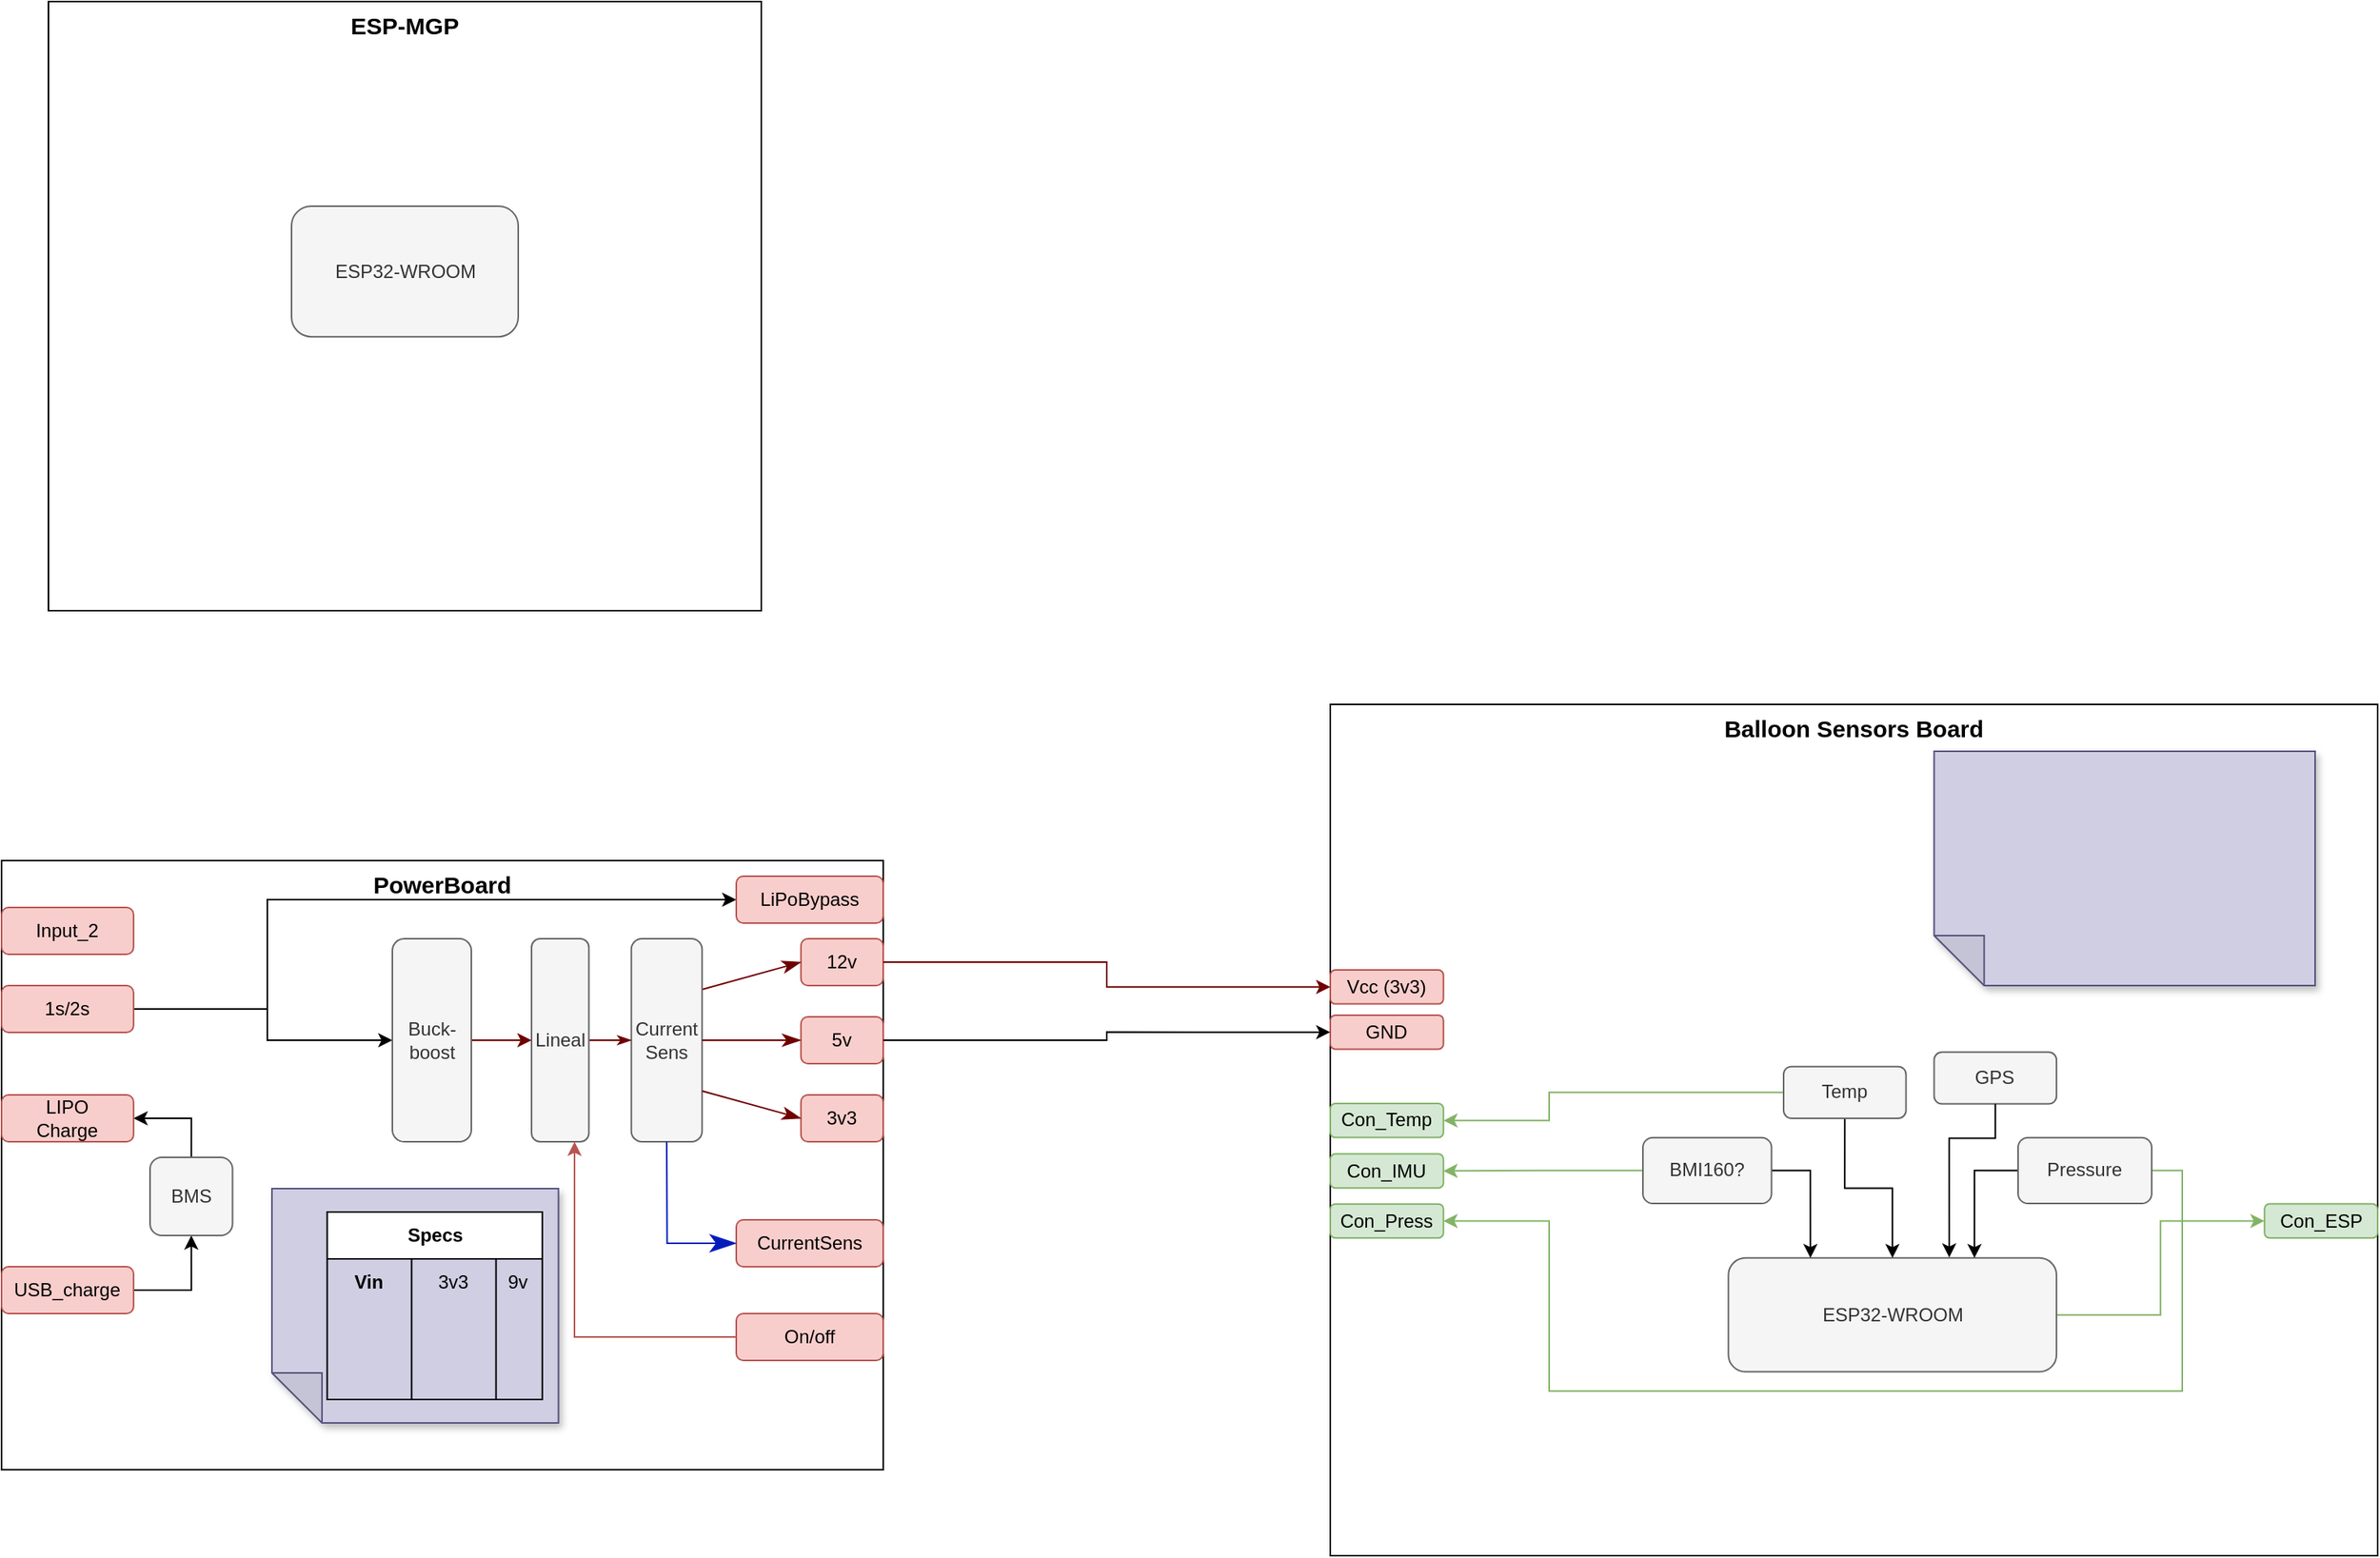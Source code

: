 <mxfile version="26.0.6">
  <diagram name="Página-1" id="_Sv5wxoxGiEBnnmKEgO5">
    <mxGraphModel dx="804" dy="763" grid="1" gridSize="10" guides="1" tooltips="1" connect="1" arrows="1" fold="1" page="1" pageScale="1" pageWidth="827" pageHeight="1169" math="0" shadow="0">
      <root>
        <mxCell id="0" />
        <mxCell id="1" parent="0" />
        <mxCell id="KHOGRtN9GVb-2NgCM7DF-1" value="ESP-MGP" style="rounded=0;whiteSpace=wrap;html=1;container=1;verticalAlign=top;fontStyle=1;fontSize=15;" parent="1" vertex="1">
          <mxGeometry x="130" y="390" width="456" height="390" as="geometry">
            <mxRectangle x="174" y="370" width="156" height="70" as="alternateBounds" />
          </mxGeometry>
        </mxCell>
        <mxCell id="KHOGRtN9GVb-2NgCM7DF-2" value="ESP32-WROOM" style="rounded=1;whiteSpace=wrap;html=1;fillColor=#f5f5f5;fontColor=#333333;strokeColor=#666666;" parent="KHOGRtN9GVb-2NgCM7DF-1" vertex="1">
          <mxGeometry x="155.5" y="131.0" width="145" height="83.57" as="geometry" />
        </mxCell>
        <mxCell id="KHOGRtN9GVb-2NgCM7DF-5" value="Balloon Sensors Board" style="rounded=0;whiteSpace=wrap;html=1;container=1;verticalAlign=top;fontStyle=1;fontSize=15;" parent="1" vertex="1">
          <mxGeometry x="950" y="840" width="669.998" height="545" as="geometry">
            <mxRectangle x="950" y="840" width="156" height="70" as="alternateBounds" />
          </mxGeometry>
        </mxCell>
        <mxCell id="NrRrMDuBuzDlIkQx-AGs-1" style="edgeStyle=orthogonalEdgeStyle;rounded=0;orthogonalLoop=1;jettySize=auto;html=1;exitX=1;exitY=0.5;exitDx=0;exitDy=0;entryX=0;entryY=0.5;entryDx=0;entryDy=0;fillColor=#d5e8d4;strokeColor=#82b366;" parent="KHOGRtN9GVb-2NgCM7DF-5" source="KHOGRtN9GVb-2NgCM7DF-6" target="KHOGRtN9GVb-2NgCM7DF-26" edge="1">
          <mxGeometry relative="1" as="geometry" />
        </mxCell>
        <mxCell id="KHOGRtN9GVb-2NgCM7DF-6" value="ESP32-WROOM" style="rounded=1;whiteSpace=wrap;html=1;fillColor=#f5f5f5;fontColor=#333333;strokeColor=#666666;" parent="KHOGRtN9GVb-2NgCM7DF-5" vertex="1">
          <mxGeometry x="254.679" y="354.432" width="209.868" height="72.856" as="geometry" />
        </mxCell>
        <mxCell id="KHOGRtN9GVb-2NgCM7DF-12" style="edgeStyle=orthogonalEdgeStyle;rounded=0;orthogonalLoop=1;jettySize=auto;html=1;exitX=1;exitY=0.5;exitDx=0;exitDy=0;entryX=0.25;entryY=0;entryDx=0;entryDy=0;" parent="KHOGRtN9GVb-2NgCM7DF-5" source="KHOGRtN9GVb-2NgCM7DF-11" target="KHOGRtN9GVb-2NgCM7DF-6" edge="1">
          <mxGeometry relative="1" as="geometry">
            <Array as="points">
              <mxPoint x="307" y="298.563" />
            </Array>
          </mxGeometry>
        </mxCell>
        <mxCell id="KHOGRtN9GVb-2NgCM7DF-21" style="edgeStyle=orthogonalEdgeStyle;rounded=0;orthogonalLoop=1;jettySize=auto;html=1;exitX=0;exitY=0.5;exitDx=0;exitDy=0;entryX=1;entryY=0.5;entryDx=0;entryDy=0;fillColor=#d5e8d4;strokeColor=#82b366;" parent="KHOGRtN9GVb-2NgCM7DF-5" source="KHOGRtN9GVb-2NgCM7DF-11" target="KHOGRtN9GVb-2NgCM7DF-17" edge="1">
          <mxGeometry relative="1" as="geometry" />
        </mxCell>
        <mxCell id="KHOGRtN9GVb-2NgCM7DF-11" value="BMI160?" style="rounded=1;whiteSpace=wrap;html=1;fillColor=#f5f5f5;fontColor=#333333;strokeColor=#666666;" parent="KHOGRtN9GVb-2NgCM7DF-5" vertex="1">
          <mxGeometry x="200" y="277.313" width="82.25" height="42.245" as="geometry" />
        </mxCell>
        <mxCell id="KHOGRtN9GVb-2NgCM7DF-15" style="edgeStyle=orthogonalEdgeStyle;rounded=0;orthogonalLoop=1;jettySize=auto;html=1;exitX=0.5;exitY=1;exitDx=0;exitDy=0;entryX=0.5;entryY=0;entryDx=0;entryDy=0;" parent="KHOGRtN9GVb-2NgCM7DF-5" source="KHOGRtN9GVb-2NgCM7DF-13" target="KHOGRtN9GVb-2NgCM7DF-6" edge="1">
          <mxGeometry relative="1" as="geometry" />
        </mxCell>
        <mxCell id="KHOGRtN9GVb-2NgCM7DF-22" style="edgeStyle=orthogonalEdgeStyle;rounded=0;orthogonalLoop=1;jettySize=auto;html=1;exitX=0;exitY=0.5;exitDx=0;exitDy=0;entryX=1;entryY=0.5;entryDx=0;entryDy=0;fillColor=#d5e8d4;strokeColor=#82b366;" parent="KHOGRtN9GVb-2NgCM7DF-5" source="KHOGRtN9GVb-2NgCM7DF-13" target="KHOGRtN9GVb-2NgCM7DF-18" edge="1">
          <mxGeometry relative="1" as="geometry">
            <Array as="points">
              <mxPoint x="140" y="248.6" />
              <mxPoint x="140" y="266.6" />
            </Array>
          </mxGeometry>
        </mxCell>
        <mxCell id="KHOGRtN9GVb-2NgCM7DF-13" value="Temp" style="rounded=1;whiteSpace=wrap;html=1;fillColor=#f5f5f5;fontColor=#333333;strokeColor=#666666;" parent="KHOGRtN9GVb-2NgCM7DF-5" vertex="1">
          <mxGeometry x="290" y="231.872" width="78.28" height="33.09" as="geometry" />
        </mxCell>
        <mxCell id="KHOGRtN9GVb-2NgCM7DF-16" style="edgeStyle=orthogonalEdgeStyle;rounded=0;orthogonalLoop=1;jettySize=auto;html=1;exitX=0;exitY=0.5;exitDx=0;exitDy=0;entryX=0.75;entryY=0;entryDx=0;entryDy=0;" parent="KHOGRtN9GVb-2NgCM7DF-5" source="KHOGRtN9GVb-2NgCM7DF-14" target="KHOGRtN9GVb-2NgCM7DF-6" edge="1">
          <mxGeometry relative="1" as="geometry">
            <Array as="points">
              <mxPoint x="412" y="298.563" />
            </Array>
          </mxGeometry>
        </mxCell>
        <mxCell id="KHOGRtN9GVb-2NgCM7DF-23" style="edgeStyle=orthogonalEdgeStyle;rounded=0;orthogonalLoop=1;jettySize=auto;html=1;exitX=1;exitY=0.5;exitDx=0;exitDy=0;entryX=1;entryY=0.5;entryDx=0;entryDy=0;fillColor=#d5e8d4;strokeColor=#82b366;" parent="KHOGRtN9GVb-2NgCM7DF-5" source="KHOGRtN9GVb-2NgCM7DF-14" target="KHOGRtN9GVb-2NgCM7DF-19" edge="1">
          <mxGeometry relative="1" as="geometry">
            <Array as="points">
              <mxPoint x="545" y="298.6" />
              <mxPoint x="545" y="439.6" />
              <mxPoint x="140" y="439.6" />
              <mxPoint x="140" y="330.6" />
            </Array>
          </mxGeometry>
        </mxCell>
        <mxCell id="KHOGRtN9GVb-2NgCM7DF-14" value="Pressure" style="rounded=1;whiteSpace=wrap;html=1;fillColor=#f5f5f5;fontColor=#333333;strokeColor=#666666;" parent="KHOGRtN9GVb-2NgCM7DF-5" vertex="1">
          <mxGeometry x="440" y="277.313" width="85.45" height="42.245" as="geometry" />
        </mxCell>
        <mxCell id="KHOGRtN9GVb-2NgCM7DF-17" value="Con_IMU" style="rounded=1;whiteSpace=wrap;html=1;fillColor=#d5e8d4;strokeColor=#82b366;" parent="KHOGRtN9GVb-2NgCM7DF-5" vertex="1">
          <mxGeometry y="287.8" width="72.368" height="21.795" as="geometry" />
        </mxCell>
        <mxCell id="KHOGRtN9GVb-2NgCM7DF-18" value="Con_Temp" style="rounded=1;whiteSpace=wrap;html=1;fillColor=#d5e8d4;strokeColor=#82b366;" parent="KHOGRtN9GVb-2NgCM7DF-5" vertex="1">
          <mxGeometry y="255.515" width="72.368" height="21.795" as="geometry" />
        </mxCell>
        <mxCell id="KHOGRtN9GVb-2NgCM7DF-19" value="Con_Press" style="rounded=1;whiteSpace=wrap;html=1;fillColor=#d5e8d4;strokeColor=#82b366;" parent="KHOGRtN9GVb-2NgCM7DF-5" vertex="1">
          <mxGeometry y="319.815" width="72.368" height="21.795" as="geometry" />
        </mxCell>
        <mxCell id="KHOGRtN9GVb-2NgCM7DF-24" value="Vcc (3v3)" style="rounded=1;whiteSpace=wrap;html=1;fillColor=#f8cecc;strokeColor=#b85450;" parent="KHOGRtN9GVb-2NgCM7DF-5" vertex="1">
          <mxGeometry y="170.003" width="72.368" height="21.795" as="geometry" />
        </mxCell>
        <mxCell id="KHOGRtN9GVb-2NgCM7DF-25" value="GND" style="rounded=1;whiteSpace=wrap;html=1;fillColor=#f8cecc;strokeColor=#b85450;" parent="KHOGRtN9GVb-2NgCM7DF-5" vertex="1">
          <mxGeometry y="198.939" width="72.368" height="21.795" as="geometry" />
        </mxCell>
        <mxCell id="KHOGRtN9GVb-2NgCM7DF-26" value="Con_ESP" style="rounded=1;whiteSpace=wrap;html=1;fillColor=#d5e8d4;strokeColor=#82b366;" parent="KHOGRtN9GVb-2NgCM7DF-5" vertex="1">
          <mxGeometry x="597.63" y="319.812" width="72.368" height="21.795" as="geometry" />
        </mxCell>
        <mxCell id="FCPIj3v69Z8Z-mSFHBgl-1" value="GPS" style="rounded=1;whiteSpace=wrap;html=1;fillColor=#f5f5f5;fontColor=#333333;strokeColor=#666666;" parent="KHOGRtN9GVb-2NgCM7DF-5" vertex="1">
          <mxGeometry x="386.27" y="222.683" width="78.28" height="33.09" as="geometry" />
        </mxCell>
        <mxCell id="FCPIj3v69Z8Z-mSFHBgl-2" style="edgeStyle=orthogonalEdgeStyle;rounded=0;orthogonalLoop=1;jettySize=auto;html=1;exitX=0.5;exitY=1;exitDx=0;exitDy=0;entryX=0.673;entryY=-0.005;entryDx=0;entryDy=0;entryPerimeter=0;" parent="KHOGRtN9GVb-2NgCM7DF-5" source="FCPIj3v69Z8Z-mSFHBgl-1" target="KHOGRtN9GVb-2NgCM7DF-6" edge="1">
          <mxGeometry relative="1" as="geometry">
            <Array as="points">
              <mxPoint x="425" y="277.816" />
              <mxPoint x="396" y="277.816" />
            </Array>
          </mxGeometry>
        </mxCell>
        <mxCell id="OWCzXyLIhitjETWkq8Kj-1" value="" style="shape=note;whiteSpace=wrap;html=1;backgroundOutline=1;darkOpacity=0.05;fillColor=#d0cee2;strokeColor=#56517e;fillStyle=solid;direction=west;gradientDirection=north;shadow=1;size=32;pointerEvents=1;fontFamily=Architects Daughter;fontSource=https%3A%2F%2Ffonts.googleapis.com%2Fcss%3Ffamily%3DArchitects%2BDaughter;" parent="KHOGRtN9GVb-2NgCM7DF-5" vertex="1">
          <mxGeometry x="386.27" y="30" width="243.73" height="150" as="geometry" />
        </mxCell>
        <mxCell id="OWCzXyLIhitjETWkq8Kj-2" value="PowerBoard" style="rounded=0;whiteSpace=wrap;html=1;container=1;verticalAlign=top;fontStyle=1;fontSize=15;" parent="1" vertex="1">
          <mxGeometry x="100" y="940" width="564" height="390" as="geometry">
            <mxRectangle x="100" y="940" width="288" height="170" as="alternateBounds" />
          </mxGeometry>
        </mxCell>
        <mxCell id="OWCzXyLIhitjETWkq8Kj-44" style="edgeStyle=orthogonalEdgeStyle;rounded=0;orthogonalLoop=1;jettySize=auto;html=1;exitX=1;exitY=0.5;exitDx=0;exitDy=0;entryX=0;entryY=0.5;entryDx=0;entryDy=0;" parent="OWCzXyLIhitjETWkq8Kj-2" source="OWCzXyLIhitjETWkq8Kj-4" target="OWCzXyLIhitjETWkq8Kj-42" edge="1">
          <mxGeometry relative="1" as="geometry">
            <Array as="points">
              <mxPoint x="170" y="95" />
              <mxPoint x="170" y="115" />
            </Array>
          </mxGeometry>
        </mxCell>
        <mxCell id="9zWEVQpedRSFbg5Cs0jI-2" style="edgeStyle=orthogonalEdgeStyle;rounded=0;orthogonalLoop=1;jettySize=auto;html=1;exitX=1;exitY=0.5;exitDx=0;exitDy=0;entryX=0;entryY=0.5;entryDx=0;entryDy=0;" parent="OWCzXyLIhitjETWkq8Kj-2" source="OWCzXyLIhitjETWkq8Kj-4" target="9zWEVQpedRSFbg5Cs0jI-1" edge="1">
          <mxGeometry relative="1" as="geometry">
            <Array as="points">
              <mxPoint x="170" y="95" />
              <mxPoint x="170" y="25" />
            </Array>
          </mxGeometry>
        </mxCell>
        <mxCell id="OWCzXyLIhitjETWkq8Kj-4" value="1s/2s" style="rounded=1;whiteSpace=wrap;html=1;fillColor=#f8cecc;strokeColor=#b85450;" parent="OWCzXyLIhitjETWkq8Kj-2" vertex="1">
          <mxGeometry y="80" width="84.435" height="30" as="geometry" />
        </mxCell>
        <mxCell id="OWCzXyLIhitjETWkq8Kj-7" value="5v" style="rounded=1;whiteSpace=wrap;html=1;fillColor=#f8cecc;strokeColor=#b85450;" parent="OWCzXyLIhitjETWkq8Kj-2" vertex="1">
          <mxGeometry x="511.36" y="100" width="52.64" height="30" as="geometry" />
        </mxCell>
        <mxCell id="OWCzXyLIhitjETWkq8Kj-8" value="12v" style="rounded=1;whiteSpace=wrap;html=1;fillColor=#f8cecc;strokeColor=#b85450;" parent="OWCzXyLIhitjETWkq8Kj-2" vertex="1">
          <mxGeometry x="511.36" y="50" width="52.64" height="30" as="geometry" />
        </mxCell>
        <mxCell id="OWCzXyLIhitjETWkq8Kj-9" value="3v3" style="rounded=1;whiteSpace=wrap;html=1;fillColor=#f8cecc;strokeColor=#b85450;" parent="OWCzXyLIhitjETWkq8Kj-2" vertex="1">
          <mxGeometry x="511.36" y="150" width="52.64" height="30" as="geometry" />
        </mxCell>
        <mxCell id="OWCzXyLIhitjETWkq8Kj-39" style="edgeStyle=orthogonalEdgeStyle;rounded=0;orthogonalLoop=1;jettySize=auto;html=1;exitX=1;exitY=0.5;exitDx=0;exitDy=0;entryX=0.5;entryY=1;entryDx=0;entryDy=0;" parent="OWCzXyLIhitjETWkq8Kj-2" source="OWCzXyLIhitjETWkq8Kj-11" target="OWCzXyLIhitjETWkq8Kj-38" edge="1">
          <mxGeometry relative="1" as="geometry" />
        </mxCell>
        <mxCell id="OWCzXyLIhitjETWkq8Kj-11" value="USB_charge" style="rounded=1;whiteSpace=wrap;html=1;fillColor=#f8cecc;strokeColor=#b85450;" parent="OWCzXyLIhitjETWkq8Kj-2" vertex="1">
          <mxGeometry y="260" width="84.435" height="30" as="geometry" />
        </mxCell>
        <mxCell id="OWCzXyLIhitjETWkq8Kj-12" value="CurrentSens" style="rounded=1;whiteSpace=wrap;html=1;fillColor=#f8cecc;strokeColor=#b85450;" parent="OWCzXyLIhitjETWkq8Kj-2" vertex="1">
          <mxGeometry x="470" y="230" width="94" height="30" as="geometry" />
        </mxCell>
        <mxCell id="OWCzXyLIhitjETWkq8Kj-17" style="edgeStyle=none;curved=1;rounded=0;orthogonalLoop=1;jettySize=auto;html=1;exitX=1;exitY=0.25;exitDx=0;exitDy=0;entryX=0;entryY=0.5;entryDx=0;entryDy=0;fontFamily=Architects Daughter;fontSource=https%3A%2F%2Ffonts.googleapis.com%2Fcss%3Ffamily%3DArchitects%2BDaughter;fontSize=16;startSize=14;endArrow=classicThin;endSize=9;sourcePerimeterSpacing=8;targetPerimeterSpacing=8;endFill=1;fillColor=#a20025;strokeColor=#6F0000;" parent="OWCzXyLIhitjETWkq8Kj-2" source="OWCzXyLIhitjETWkq8Kj-14" target="OWCzXyLIhitjETWkq8Kj-8" edge="1">
          <mxGeometry relative="1" as="geometry" />
        </mxCell>
        <mxCell id="OWCzXyLIhitjETWkq8Kj-14" value="Current&lt;div&gt;Sens&lt;/div&gt;" style="rounded=1;whiteSpace=wrap;html=1;fillColor=#f5f5f5;fontColor=#333333;strokeColor=#666666;" parent="OWCzXyLIhitjETWkq8Kj-2" vertex="1">
          <mxGeometry x="402.857" y="50" width="45.286" height="130" as="geometry" />
        </mxCell>
        <mxCell id="OWCzXyLIhitjETWkq8Kj-18" style="edgeStyle=none;curved=1;rounded=0;orthogonalLoop=1;jettySize=auto;html=1;entryX=0;entryY=0.5;entryDx=0;entryDy=0;fontFamily=Architects Daughter;fontSource=https%3A%2F%2Ffonts.googleapis.com%2Fcss%3Ffamily%3DArchitects%2BDaughter;fontSize=16;startSize=14;endArrow=classicThin;endSize=9;sourcePerimeterSpacing=8;targetPerimeterSpacing=8;endFill=1;fillColor=#a20025;strokeColor=#6F0000;exitX=1;exitY=0.5;exitDx=0;exitDy=0;" parent="OWCzXyLIhitjETWkq8Kj-2" source="OWCzXyLIhitjETWkq8Kj-14" target="OWCzXyLIhitjETWkq8Kj-7" edge="1">
          <mxGeometry relative="1" as="geometry">
            <mxPoint x="391.04" y="115" as="sourcePoint" />
          </mxGeometry>
        </mxCell>
        <mxCell id="OWCzXyLIhitjETWkq8Kj-19" style="edgeStyle=none;curved=1;rounded=0;orthogonalLoop=1;jettySize=auto;html=1;entryX=0;entryY=0.5;entryDx=0;entryDy=0;fontFamily=Architects Daughter;fontSource=https%3A%2F%2Ffonts.googleapis.com%2Fcss%3Ffamily%3DArchitects%2BDaughter;fontSize=16;startSize=14;endArrow=classicThin;endSize=9;sourcePerimeterSpacing=8;targetPerimeterSpacing=8;endFill=1;fillColor=#a20025;strokeColor=#6F0000;exitX=1;exitY=0.75;exitDx=0;exitDy=0;" parent="OWCzXyLIhitjETWkq8Kj-2" source="OWCzXyLIhitjETWkq8Kj-14" target="OWCzXyLIhitjETWkq8Kj-9" edge="1">
          <mxGeometry relative="1" as="geometry">
            <mxPoint x="316.632" y="165" as="sourcePoint" />
          </mxGeometry>
        </mxCell>
        <mxCell id="OWCzXyLIhitjETWkq8Kj-22" style="edgeStyle=none;curved=0;rounded=0;orthogonalLoop=1;jettySize=auto;html=1;exitX=0.5;exitY=1;exitDx=0;exitDy=0;fontFamily=Architects Daughter;fontSource=https%3A%2F%2Ffonts.googleapis.com%2Fcss%3Ffamily%3DArchitects%2BDaughter;fontSize=16;startSize=14;endArrow=classicThin;endSize=14;sourcePerimeterSpacing=8;targetPerimeterSpacing=8;endFill=1;entryX=0;entryY=0.5;entryDx=0;entryDy=0;fillColor=#0050ef;strokeColor=#001DBC;" parent="OWCzXyLIhitjETWkq8Kj-2" source="OWCzXyLIhitjETWkq8Kj-14" target="OWCzXyLIhitjETWkq8Kj-12" edge="1">
          <mxGeometry relative="1" as="geometry">
            <mxPoint x="284.968" y="250.0" as="targetPoint" />
            <mxPoint x="240.64" y="181.12" as="sourcePoint" />
            <Array as="points">
              <mxPoint x="425.765" y="245" />
            </Array>
          </mxGeometry>
        </mxCell>
        <mxCell id="OWCzXyLIhitjETWkq8Kj-37" value="" style="edgeStyle=none;curved=1;rounded=0;orthogonalLoop=1;jettySize=auto;html=1;fontFamily=Architects Daughter;fontSource=https%3A%2F%2Ffonts.googleapis.com%2Fcss%3Ffamily%3DArchitects%2BDaughter;fontSize=16;endArrow=classicThin;sourcePerimeterSpacing=8;targetPerimeterSpacing=8;endFill=1;entryX=0;entryY=0.5;entryDx=0;entryDy=0;exitX=1;exitY=0.5;exitDx=0;exitDy=0;fillColor=#a20025;strokeColor=#6F0000;" parent="OWCzXyLIhitjETWkq8Kj-2" source="OWCzXyLIhitjETWkq8Kj-36" target="OWCzXyLIhitjETWkq8Kj-14" edge="1">
          <mxGeometry relative="1" as="geometry" />
        </mxCell>
        <mxCell id="OWCzXyLIhitjETWkq8Kj-36" value="Lineal" style="rounded=1;whiteSpace=wrap;html=1;fillColor=#f5f5f5;fontColor=#333333;strokeColor=#666666;" parent="OWCzXyLIhitjETWkq8Kj-2" vertex="1">
          <mxGeometry x="339.032" y="50" width="36.675" height="130" as="geometry" />
        </mxCell>
        <mxCell id="OWCzXyLIhitjETWkq8Kj-41" style="edgeStyle=orthogonalEdgeStyle;rounded=0;orthogonalLoop=1;jettySize=auto;html=1;exitX=0.5;exitY=0;exitDx=0;exitDy=0;entryX=1;entryY=0.5;entryDx=0;entryDy=0;" parent="OWCzXyLIhitjETWkq8Kj-2" source="OWCzXyLIhitjETWkq8Kj-38" target="OWCzXyLIhitjETWkq8Kj-40" edge="1">
          <mxGeometry relative="1" as="geometry" />
        </mxCell>
        <mxCell id="OWCzXyLIhitjETWkq8Kj-38" value="BMS" style="rounded=1;whiteSpace=wrap;html=1;fillColor=#f5f5f5;fontColor=#333333;strokeColor=#666666;" parent="OWCzXyLIhitjETWkq8Kj-2" vertex="1">
          <mxGeometry x="94.989" y="190" width="52.772" height="50" as="geometry" />
        </mxCell>
        <mxCell id="OWCzXyLIhitjETWkq8Kj-40" value="LIPO&lt;div&gt;Charge&lt;/div&gt;" style="rounded=1;whiteSpace=wrap;html=1;fillColor=#f8cecc;strokeColor=#b85450;" parent="OWCzXyLIhitjETWkq8Kj-2" vertex="1">
          <mxGeometry y="150" width="84.435" height="30" as="geometry" />
        </mxCell>
        <mxCell id="OWCzXyLIhitjETWkq8Kj-43" value="" style="edgeStyle=orthogonalEdgeStyle;rounded=0;orthogonalLoop=1;jettySize=auto;html=1;fillColor=#a20025;strokeColor=#6F0000;" parent="OWCzXyLIhitjETWkq8Kj-2" source="OWCzXyLIhitjETWkq8Kj-42" target="OWCzXyLIhitjETWkq8Kj-36" edge="1">
          <mxGeometry relative="1" as="geometry" />
        </mxCell>
        <mxCell id="OWCzXyLIhitjETWkq8Kj-42" value="Buck-boost" style="rounded=1;whiteSpace=wrap;html=1;fillColor=#f5f5f5;fontColor=#333333;strokeColor=#666666;" parent="OWCzXyLIhitjETWkq8Kj-2" vertex="1">
          <mxGeometry x="250" y="50" width="50.51" height="130" as="geometry" />
        </mxCell>
        <mxCell id="OWCzXyLIhitjETWkq8Kj-45" value="" style="shape=note;whiteSpace=wrap;html=1;backgroundOutline=1;darkOpacity=0.05;fillColor=#d0cee2;strokeColor=#56517e;fillStyle=solid;direction=west;gradientDirection=north;shadow=1;size=32;pointerEvents=1;fontFamily=Architects Daughter;fontSource=https%3A%2F%2Ffonts.googleapis.com%2Fcss%3Ffamily%3DArchitects%2BDaughter;verticalAlign=top;align=left;labelBackgroundColor=none;labelBorderColor=none;textShadow=0;spacingTop=0;spacingLeft=6;" parent="OWCzXyLIhitjETWkq8Kj-2" vertex="1">
          <mxGeometry x="172.96" y="210" width="183.285" height="150" as="geometry" />
        </mxCell>
        <mxCell id="OWCzXyLIhitjETWkq8Kj-84" value="Specs" style="shape=table;startSize=30;container=1;collapsible=1;childLayout=tableLayout;fixedRows=1;rowLines=0;fontStyle=1;align=center;resizeLast=1;html=1;" parent="OWCzXyLIhitjETWkq8Kj-2" vertex="1">
          <mxGeometry x="208.304" y="225" width="137.616" height="120" as="geometry">
            <mxRectangle x="294" y="210" width="70" height="30" as="alternateBounds" />
          </mxGeometry>
        </mxCell>
        <mxCell id="OWCzXyLIhitjETWkq8Kj-88" value="" style="shape=tableRow;horizontal=0;startSize=0;swimlaneHead=0;swimlaneBody=0;fillColor=none;collapsible=0;dropTarget=0;points=[[0,0.5],[1,0.5]];portConstraint=eastwest;top=0;left=0;right=0;bottom=0;" parent="OWCzXyLIhitjETWkq8Kj-84" vertex="1">
          <mxGeometry y="30" width="137.616" height="30" as="geometry" />
        </mxCell>
        <mxCell id="OWCzXyLIhitjETWkq8Kj-98" value="Vin" style="shape=partialRectangle;connectable=0;fillColor=none;top=0;left=0;bottom=0;right=0;editable=1;overflow=hidden;whiteSpace=wrap;html=1;fontStyle=1" parent="OWCzXyLIhitjETWkq8Kj-88" vertex="1">
          <mxGeometry width="54" height="30" as="geometry">
            <mxRectangle width="54" height="30" as="alternateBounds" />
          </mxGeometry>
        </mxCell>
        <mxCell id="OWCzXyLIhitjETWkq8Kj-89" value="3v3" style="shape=partialRectangle;connectable=0;fillColor=none;top=0;left=0;bottom=0;right=0;editable=1;overflow=hidden;whiteSpace=wrap;html=1;" parent="OWCzXyLIhitjETWkq8Kj-88" vertex="1">
          <mxGeometry x="54" width="54" height="30" as="geometry">
            <mxRectangle width="54" height="30" as="alternateBounds" />
          </mxGeometry>
        </mxCell>
        <mxCell id="OWCzXyLIhitjETWkq8Kj-90" value="9v" style="shape=partialRectangle;connectable=0;fillColor=none;top=0;left=0;bottom=0;right=0;align=left;spacingLeft=6;overflow=hidden;whiteSpace=wrap;html=1;" parent="OWCzXyLIhitjETWkq8Kj-88" vertex="1">
          <mxGeometry x="108" width="29.616" height="30" as="geometry">
            <mxRectangle width="29.616" height="30" as="alternateBounds" />
          </mxGeometry>
        </mxCell>
        <mxCell id="OWCzXyLIhitjETWkq8Kj-91" value="" style="shape=tableRow;horizontal=0;startSize=0;swimlaneHead=0;swimlaneBody=0;fillColor=none;collapsible=0;dropTarget=0;points=[[0,0.5],[1,0.5]];portConstraint=eastwest;top=0;left=0;right=0;bottom=0;" parent="OWCzXyLIhitjETWkq8Kj-84" vertex="1">
          <mxGeometry y="60" width="137.616" height="30" as="geometry" />
        </mxCell>
        <mxCell id="OWCzXyLIhitjETWkq8Kj-99" style="shape=partialRectangle;connectable=0;fillColor=none;top=0;left=0;bottom=0;right=0;editable=1;overflow=hidden;whiteSpace=wrap;html=1;fontStyle=1" parent="OWCzXyLIhitjETWkq8Kj-91" vertex="1">
          <mxGeometry width="54" height="30" as="geometry">
            <mxRectangle width="54" height="30" as="alternateBounds" />
          </mxGeometry>
        </mxCell>
        <mxCell id="OWCzXyLIhitjETWkq8Kj-92" value="" style="shape=partialRectangle;connectable=0;fillColor=none;top=0;left=0;bottom=0;right=0;editable=1;overflow=hidden;whiteSpace=wrap;html=1;" parent="OWCzXyLIhitjETWkq8Kj-91" vertex="1">
          <mxGeometry x="54" width="54" height="30" as="geometry">
            <mxRectangle width="54" height="30" as="alternateBounds" />
          </mxGeometry>
        </mxCell>
        <mxCell id="OWCzXyLIhitjETWkq8Kj-93" value="" style="shape=partialRectangle;connectable=0;fillColor=none;top=0;left=0;bottom=0;right=0;align=left;spacingLeft=6;overflow=hidden;whiteSpace=wrap;html=1;" parent="OWCzXyLIhitjETWkq8Kj-91" vertex="1">
          <mxGeometry x="108" width="29.616" height="30" as="geometry">
            <mxRectangle width="29.616" height="30" as="alternateBounds" />
          </mxGeometry>
        </mxCell>
        <mxCell id="OWCzXyLIhitjETWkq8Kj-94" value="" style="shape=tableRow;horizontal=0;startSize=0;swimlaneHead=0;swimlaneBody=0;fillColor=none;collapsible=0;dropTarget=0;points=[[0,0.5],[1,0.5]];portConstraint=eastwest;top=0;left=0;right=0;bottom=0;" parent="OWCzXyLIhitjETWkq8Kj-84" vertex="1">
          <mxGeometry y="90" width="137.616" height="30" as="geometry" />
        </mxCell>
        <mxCell id="OWCzXyLIhitjETWkq8Kj-100" style="shape=partialRectangle;connectable=0;fillColor=none;top=0;left=0;bottom=0;right=0;editable=1;overflow=hidden;whiteSpace=wrap;html=1;fontStyle=1" parent="OWCzXyLIhitjETWkq8Kj-94" vertex="1">
          <mxGeometry width="54" height="30" as="geometry">
            <mxRectangle width="54" height="30" as="alternateBounds" />
          </mxGeometry>
        </mxCell>
        <mxCell id="OWCzXyLIhitjETWkq8Kj-95" value="" style="shape=partialRectangle;connectable=0;fillColor=none;top=0;left=0;bottom=0;right=0;editable=1;overflow=hidden;whiteSpace=wrap;html=1;" parent="OWCzXyLIhitjETWkq8Kj-94" vertex="1">
          <mxGeometry x="54" width="54" height="30" as="geometry">
            <mxRectangle width="54" height="30" as="alternateBounds" />
          </mxGeometry>
        </mxCell>
        <mxCell id="OWCzXyLIhitjETWkq8Kj-96" value="" style="shape=partialRectangle;connectable=0;fillColor=none;top=0;left=0;bottom=0;right=0;align=left;spacingLeft=6;overflow=hidden;whiteSpace=wrap;html=1;" parent="OWCzXyLIhitjETWkq8Kj-94" vertex="1">
          <mxGeometry x="108" width="29.616" height="30" as="geometry">
            <mxRectangle width="29.616" height="30" as="alternateBounds" />
          </mxGeometry>
        </mxCell>
        <mxCell id="9zWEVQpedRSFbg5Cs0jI-1" value="LiPoBypass" style="rounded=1;whiteSpace=wrap;html=1;fillColor=#f8cecc;strokeColor=#b85450;" parent="OWCzXyLIhitjETWkq8Kj-2" vertex="1">
          <mxGeometry x="470" y="10" width="94" height="30" as="geometry" />
        </mxCell>
        <mxCell id="gAkP43XZC2sUiSYkdeNX-1" value="On/off" style="rounded=1;whiteSpace=wrap;html=1;fillColor=#f8cecc;strokeColor=#b85450;" vertex="1" parent="OWCzXyLIhitjETWkq8Kj-2">
          <mxGeometry x="470" y="290" width="94" height="30" as="geometry" />
        </mxCell>
        <mxCell id="gAkP43XZC2sUiSYkdeNX-2" style="edgeStyle=orthogonalEdgeStyle;rounded=0;orthogonalLoop=1;jettySize=auto;html=1;exitX=0;exitY=0.5;exitDx=0;exitDy=0;entryX=0.75;entryY=1;entryDx=0;entryDy=0;fillColor=#f8cecc;strokeColor=#b85450;" edge="1" parent="OWCzXyLIhitjETWkq8Kj-2" source="gAkP43XZC2sUiSYkdeNX-1" target="OWCzXyLIhitjETWkq8Kj-36">
          <mxGeometry relative="1" as="geometry" />
        </mxCell>
        <mxCell id="gAkP43XZC2sUiSYkdeNX-3" value="Input_2" style="rounded=1;whiteSpace=wrap;html=1;fillColor=#f8cecc;strokeColor=#b85450;" vertex="1" parent="OWCzXyLIhitjETWkq8Kj-2">
          <mxGeometry y="30" width="84.435" height="30" as="geometry" />
        </mxCell>
        <mxCell id="OWCzXyLIhitjETWkq8Kj-105" style="edgeStyle=orthogonalEdgeStyle;rounded=0;orthogonalLoop=1;jettySize=auto;html=1;exitX=1;exitY=0.5;exitDx=0;exitDy=0;entryX=0;entryY=0.5;entryDx=0;entryDy=0;fillColor=#a20025;strokeColor=#6F0000;" parent="1" source="OWCzXyLIhitjETWkq8Kj-8" target="KHOGRtN9GVb-2NgCM7DF-24" edge="1">
          <mxGeometry relative="1" as="geometry" />
        </mxCell>
        <mxCell id="OWCzXyLIhitjETWkq8Kj-106" style="edgeStyle=orthogonalEdgeStyle;rounded=0;orthogonalLoop=1;jettySize=auto;html=1;exitX=1;exitY=0.5;exitDx=0;exitDy=0;entryX=0;entryY=0.5;entryDx=0;entryDy=0;" parent="1" source="OWCzXyLIhitjETWkq8Kj-7" target="KHOGRtN9GVb-2NgCM7DF-25" edge="1">
          <mxGeometry relative="1" as="geometry" />
        </mxCell>
      </root>
    </mxGraphModel>
  </diagram>
</mxfile>
